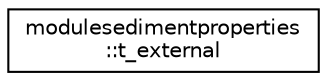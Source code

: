 digraph "Graphical Class Hierarchy"
{
 // LATEX_PDF_SIZE
  edge [fontname="Helvetica",fontsize="10",labelfontname="Helvetica",labelfontsize="10"];
  node [fontname="Helvetica",fontsize="10",shape=record];
  rankdir="LR";
  Node0 [label="modulesedimentproperties\l::t_external",height=0.2,width=0.4,color="black", fillcolor="white", style="filled",URL="$structmodulesedimentproperties_1_1t__external.html",tooltip=" "];
}
